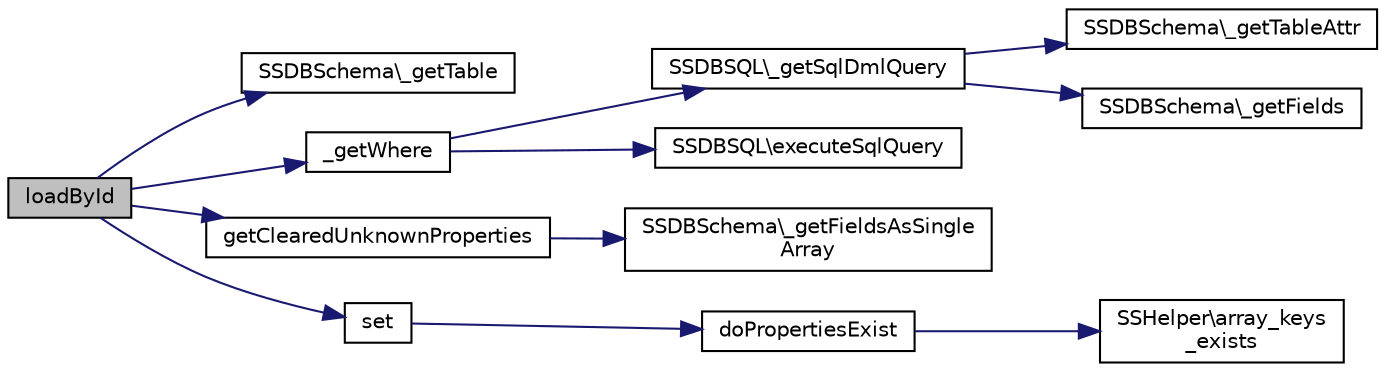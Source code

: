 digraph "loadById"
{
  edge [fontname="Helvetica",fontsize="10",labelfontname="Helvetica",labelfontsize="10"];
  node [fontname="Helvetica",fontsize="10",shape=record];
  rankdir="LR";
  Node1 [label="loadById",height=0.2,width=0.4,color="black", fillcolor="grey75", style="filled", fontcolor="black"];
  Node1 -> Node2 [color="midnightblue",fontsize="10",style="solid",fontname="Helvetica"];
  Node2 [label="SSDBSchema\\_getTable",height=0.2,width=0.4,color="black", fillcolor="white", style="filled",URL="$class_s_s_d_b_schema.html#a80e5da3cf00787232ca303bf2931ba81"];
  Node1 -> Node3 [color="midnightblue",fontsize="10",style="solid",fontname="Helvetica"];
  Node3 [label="_getWhere",height=0.2,width=0.4,color="black", fillcolor="white", style="filled",URL="$class_s_s_model.html#a35c6e2a29ed76d4c79418c0a3e1ca3f5",tooltip="Datensätze aus der DB holen. "];
  Node3 -> Node4 [color="midnightblue",fontsize="10",style="solid",fontname="Helvetica"];
  Node4 [label="SSDBSQL\\_getSqlDmlQuery",height=0.2,width=0.4,color="black", fillcolor="white", style="filled",URL="$class_s_s_d_b_s_q_l.html#a9d13fcbb2215767813960ef3a39c133e",tooltip="SQL Select Query generieren. "];
  Node4 -> Node5 [color="midnightblue",fontsize="10",style="solid",fontname="Helvetica"];
  Node5 [label="SSDBSchema\\_getTableAttr",height=0.2,width=0.4,color="black", fillcolor="white", style="filled",URL="$class_s_s_d_b_schema.html#af64920244671f28b491228b5113809db"];
  Node4 -> Node6 [color="midnightblue",fontsize="10",style="solid",fontname="Helvetica"];
  Node6 [label="SSDBSchema\\_getFields",height=0.2,width=0.4,color="black", fillcolor="white", style="filled",URL="$class_s_s_d_b_schema.html#a5009b71c2090dc1b0c5d2b84f8083bf6"];
  Node3 -> Node7 [color="midnightblue",fontsize="10",style="solid",fontname="Helvetica"];
  Node7 [label="SSDBSQL\\executeSqlQuery",height=0.2,width=0.4,color="black", fillcolor="white", style="filled",URL="$class_s_s_d_b_s_q_l.html#a8b0b5ed5092c7864860fc358ecc7b822",tooltip="SQL Query ausführen. "];
  Node1 -> Node8 [color="midnightblue",fontsize="10",style="solid",fontname="Helvetica"];
  Node8 [label="getClearedUnknownProperties",height=0.2,width=0.4,color="black", fillcolor="white", style="filled",URL="$class_s_s_model.html#afa9876e2892d3614019baf239d6fb817",tooltip="Tabellenfelder reinigen. "];
  Node8 -> Node9 [color="midnightblue",fontsize="10",style="solid",fontname="Helvetica"];
  Node9 [label="SSDBSchema\\_getFieldsAsSingle\lArray",height=0.2,width=0.4,color="black", fillcolor="white", style="filled",URL="$class_s_s_d_b_schema.html#a2e0c8f602504f2120f72ba245c3b05cd"];
  Node1 -> Node10 [color="midnightblue",fontsize="10",style="solid",fontname="Helvetica"];
  Node10 [label="set",height=0.2,width=0.4,color="black", fillcolor="white", style="filled",URL="$class_s_s_model.html#a99d2c747a3521243d4e180cabc8cb106",tooltip="Wert setzen. "];
  Node10 -> Node11 [color="midnightblue",fontsize="10",style="solid",fontname="Helvetica"];
  Node11 [label="doPropertiesExist",height=0.2,width=0.4,color="black", fillcolor="white", style="filled",URL="$class_s_s_model.html#a069b2c7c8caad29b856ce83c0b77f946",tooltip="Existenzprüfung von Felder. "];
  Node11 -> Node12 [color="midnightblue",fontsize="10",style="solid",fontname="Helvetica"];
  Node12 [label="SSHelper\\array_keys\l_exists",height=0.2,width=0.4,color="black", fillcolor="white", style="filled",URL="$class_s_s_helper.html#a096c538159975131963b7dd547982a4e",tooltip="Array-Keys vergleichen. "];
}
